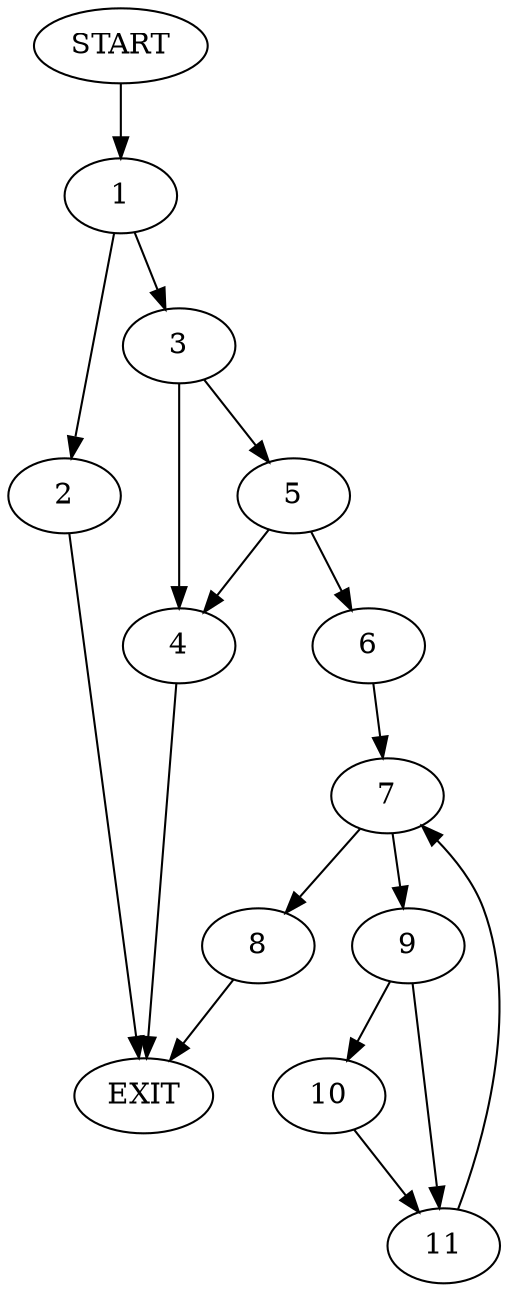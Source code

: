 digraph {
0 [label="START"]
12 [label="EXIT"]
0 -> 1
1 -> 2
1 -> 3
3 -> 4
3 -> 5
2 -> 12
4 -> 12
5 -> 6
5 -> 4
6 -> 7
7 -> 8
7 -> 9
8 -> 12
9 -> 10
9 -> 11
11 -> 7
10 -> 11
}
